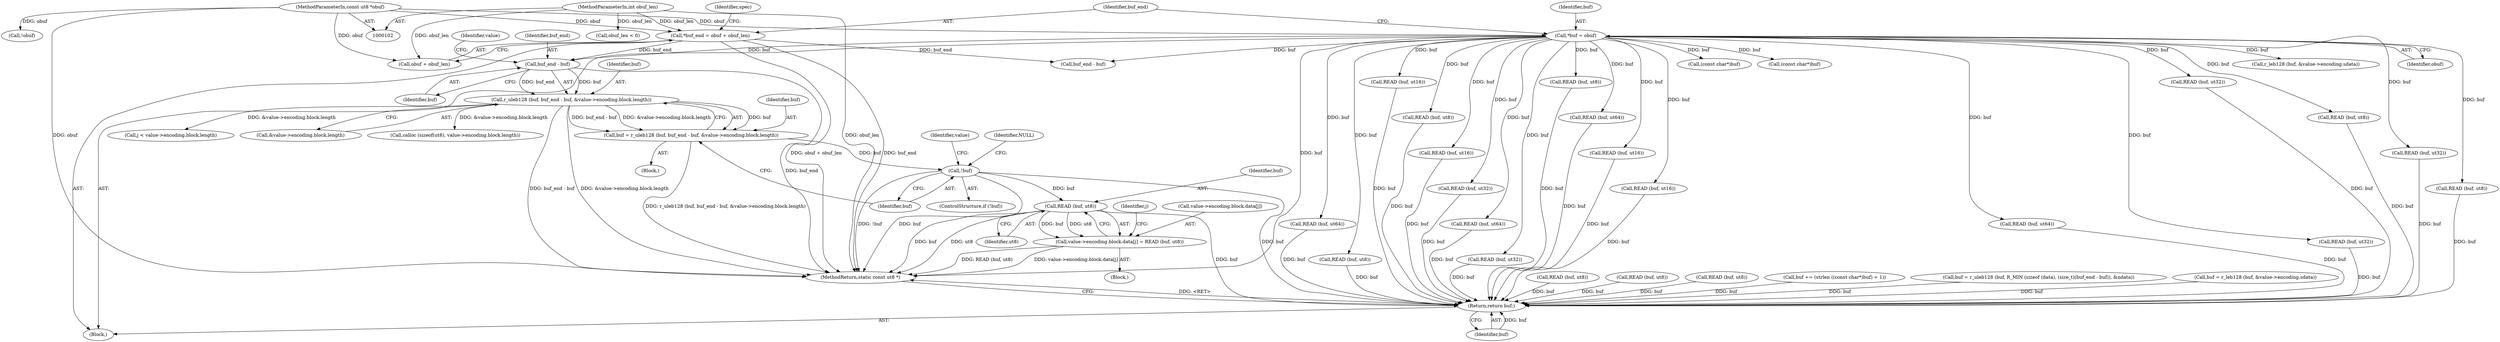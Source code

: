 digraph "0_radare2_2ca9ab45891b6ae8e32b6c28c81eebca059cbe5d_0@pointer" {
"1000516" [label="(Call,READ (buf, ut8))"];
"1000467" [label="(Call,!buf)"];
"1000451" [label="(Call,buf = r_uleb128 (buf, buf_end - buf, &value->encoding.block.length))"];
"1000453" [label="(Call,r_uleb128 (buf, buf_end - buf, &value->encoding.block.length))"];
"1000455" [label="(Call,buf_end - buf)"];
"1000116" [label="(Call,*buf_end = obuf + obuf_len)"];
"1000103" [label="(MethodParameterIn,const ut8 *obuf)"];
"1000104" [label="(MethodParameterIn,int obuf_len)"];
"1000112" [label="(Call,*buf = obuf)"];
"1000506" [label="(Call,value->encoding.block.data[j] = READ (buf, ut8))"];
"1000794" [label="(Return,return buf;)"];
"1000116" [label="(Call,*buf_end = obuf + obuf_len)"];
"1000133" [label="(Call,!obuf)"];
"1000596" [label="(Call,r_leb128 (buf, &value->encoding.sdata))"];
"1000753" [label="(Call,READ (buf, ut32))"];
"1000529" [label="(Call,READ (buf, ut8))"];
"1000452" [label="(Identifier,buf)"];
"1000409" [label="(Call,READ (buf, ut32))"];
"1000378" [label="(Call,READ (buf, ut8))"];
"1000455" [label="(Call,buf_end - buf)"];
"1000114" [label="(Identifier,obuf)"];
"1000795" [label="(Identifier,buf)"];
"1000476" [label="(Identifier,value)"];
"1000517" [label="(Identifier,buf)"];
"1000589" [label="(Call,READ (buf, ut8))"];
"1000454" [label="(Identifier,buf)"];
"1000420" [label="(Call,READ (buf, ut64))"];
"1000200" [label="(Call,READ (buf, ut8))"];
"1000186" [label="(Block,)"];
"1000480" [label="(Call,calloc (sizeof(ut8), value->encoding.block.length))"];
"1000118" [label="(Call,obuf + obuf_len)"];
"1000507" [label="(Call,value->encoding.block.data[j])"];
"1000458" [label="(Call,&value->encoding.block.length)"];
"1000125" [label="(Identifier,spec)"];
"1000257" [label="(Call,READ (buf, ut16))"];
"1000796" [label="(MethodReturn,static const ut8 *)"];
"1000731" [label="(Call,READ (buf, ut8))"];
"1000578" [label="(Call,READ (buf, ut8))"];
"1000110" [label="(Block,)"];
"1000453" [label="(Call,r_uleb128 (buf, buf_end - buf, &value->encoding.block.length))"];
"1000505" [label="(Block,)"];
"1000315" [label="(Call,READ (buf, ut8))"];
"1000211" [label="(Call,READ (buf, ut16))"];
"1000441" [label="(Call,buf += (strlen ((const char*)buf) + 1))"];
"1000457" [label="(Identifier,buf)"];
"1000468" [label="(Identifier,buf)"];
"1000117" [label="(Identifier,buf_end)"];
"1000328" [label="(Call,READ (buf, ut32))"];
"1000466" [label="(ControlStructure,if (!buf))"];
"1000233" [label="(Call,READ (buf, ut64))"];
"1000614" [label="(Call,READ (buf, ut32))"];
"1000135" [label="(Call,obuf_len < 0)"];
"1000103" [label="(MethodParameterIn,const ut8 *obuf)"];
"1000775" [label="(Call,READ (buf, ut8))"];
"1000764" [label="(Call,READ (buf, ut64))"];
"1000112" [label="(Call,*buf = obuf)"];
"1000675" [label="(Call,buf = r_uleb128 (buf, R_MIN (sizeof (data), (size_t)(buf_end - buf)), &ndata))"];
"1000494" [label="(Call,j < value->encoding.block.length)"];
"1000516" [label="(Call,READ (buf, ut8))"];
"1000794" [label="(Return,return buf;)"];
"1000518" [label="(Identifier,ut8)"];
"1000437" [label="(Call,(const char*)buf)"];
"1000742" [label="(Call,READ (buf, ut16))"];
"1000456" [label="(Identifier,buf_end)"];
"1000113" [label="(Identifier,buf)"];
"1000445" [label="(Call,(const char*)buf)"];
"1000504" [label="(Identifier,j)"];
"1000398" [label="(Call,READ (buf, ut16))"];
"1000467" [label="(Call,!buf)"];
"1000720" [label="(Call,READ (buf, ut64))"];
"1000506" [label="(Call,value->encoding.block.data[j] = READ (buf, ut8))"];
"1000462" [label="(Identifier,value)"];
"1000451" [label="(Call,buf = r_uleb128 (buf, buf_end - buf, &value->encoding.block.length))"];
"1000471" [label="(Identifier,NULL)"];
"1000222" [label="(Call,READ (buf, ut32))"];
"1000594" [label="(Call,buf = r_leb128 (buf, &value->encoding.sdata))"];
"1000104" [label="(MethodParameterIn,int obuf_len)"];
"1000684" [label="(Call,buf_end - buf)"];
"1000516" -> "1000506"  [label="AST: "];
"1000516" -> "1000518"  [label="CFG: "];
"1000517" -> "1000516"  [label="AST: "];
"1000518" -> "1000516"  [label="AST: "];
"1000506" -> "1000516"  [label="CFG: "];
"1000516" -> "1000796"  [label="DDG: ut8"];
"1000516" -> "1000796"  [label="DDG: buf"];
"1000516" -> "1000506"  [label="DDG: buf"];
"1000516" -> "1000506"  [label="DDG: ut8"];
"1000467" -> "1000516"  [label="DDG: buf"];
"1000516" -> "1000794"  [label="DDG: buf"];
"1000467" -> "1000466"  [label="AST: "];
"1000467" -> "1000468"  [label="CFG: "];
"1000468" -> "1000467"  [label="AST: "];
"1000471" -> "1000467"  [label="CFG: "];
"1000476" -> "1000467"  [label="CFG: "];
"1000467" -> "1000796"  [label="DDG: buf"];
"1000467" -> "1000796"  [label="DDG: !buf"];
"1000451" -> "1000467"  [label="DDG: buf"];
"1000467" -> "1000794"  [label="DDG: buf"];
"1000451" -> "1000186"  [label="AST: "];
"1000451" -> "1000453"  [label="CFG: "];
"1000452" -> "1000451"  [label="AST: "];
"1000453" -> "1000451"  [label="AST: "];
"1000468" -> "1000451"  [label="CFG: "];
"1000451" -> "1000796"  [label="DDG: r_uleb128 (buf, buf_end - buf, &value->encoding.block.length)"];
"1000453" -> "1000451"  [label="DDG: buf"];
"1000453" -> "1000451"  [label="DDG: buf_end - buf"];
"1000453" -> "1000451"  [label="DDG: &value->encoding.block.length"];
"1000453" -> "1000458"  [label="CFG: "];
"1000454" -> "1000453"  [label="AST: "];
"1000455" -> "1000453"  [label="AST: "];
"1000458" -> "1000453"  [label="AST: "];
"1000453" -> "1000796"  [label="DDG: buf_end - buf"];
"1000453" -> "1000796"  [label="DDG: &value->encoding.block.length"];
"1000455" -> "1000453"  [label="DDG: buf"];
"1000455" -> "1000453"  [label="DDG: buf_end"];
"1000453" -> "1000480"  [label="DDG: &value->encoding.block.length"];
"1000453" -> "1000494"  [label="DDG: &value->encoding.block.length"];
"1000455" -> "1000457"  [label="CFG: "];
"1000456" -> "1000455"  [label="AST: "];
"1000457" -> "1000455"  [label="AST: "];
"1000462" -> "1000455"  [label="CFG: "];
"1000455" -> "1000796"  [label="DDG: buf_end"];
"1000116" -> "1000455"  [label="DDG: buf_end"];
"1000112" -> "1000455"  [label="DDG: buf"];
"1000116" -> "1000110"  [label="AST: "];
"1000116" -> "1000118"  [label="CFG: "];
"1000117" -> "1000116"  [label="AST: "];
"1000118" -> "1000116"  [label="AST: "];
"1000125" -> "1000116"  [label="CFG: "];
"1000116" -> "1000796"  [label="DDG: buf_end"];
"1000116" -> "1000796"  [label="DDG: obuf + obuf_len"];
"1000103" -> "1000116"  [label="DDG: obuf"];
"1000104" -> "1000116"  [label="DDG: obuf_len"];
"1000116" -> "1000684"  [label="DDG: buf_end"];
"1000103" -> "1000102"  [label="AST: "];
"1000103" -> "1000796"  [label="DDG: obuf"];
"1000103" -> "1000112"  [label="DDG: obuf"];
"1000103" -> "1000118"  [label="DDG: obuf"];
"1000103" -> "1000133"  [label="DDG: obuf"];
"1000104" -> "1000102"  [label="AST: "];
"1000104" -> "1000796"  [label="DDG: obuf_len"];
"1000104" -> "1000118"  [label="DDG: obuf_len"];
"1000104" -> "1000135"  [label="DDG: obuf_len"];
"1000112" -> "1000110"  [label="AST: "];
"1000112" -> "1000114"  [label="CFG: "];
"1000113" -> "1000112"  [label="AST: "];
"1000114" -> "1000112"  [label="AST: "];
"1000117" -> "1000112"  [label="CFG: "];
"1000112" -> "1000796"  [label="DDG: buf"];
"1000112" -> "1000200"  [label="DDG: buf"];
"1000112" -> "1000211"  [label="DDG: buf"];
"1000112" -> "1000222"  [label="DDG: buf"];
"1000112" -> "1000233"  [label="DDG: buf"];
"1000112" -> "1000257"  [label="DDG: buf"];
"1000112" -> "1000328"  [label="DDG: buf"];
"1000112" -> "1000398"  [label="DDG: buf"];
"1000112" -> "1000409"  [label="DDG: buf"];
"1000112" -> "1000420"  [label="DDG: buf"];
"1000112" -> "1000437"  [label="DDG: buf"];
"1000112" -> "1000445"  [label="DDG: buf"];
"1000112" -> "1000529"  [label="DDG: buf"];
"1000112" -> "1000589"  [label="DDG: buf"];
"1000112" -> "1000596"  [label="DDG: buf"];
"1000112" -> "1000614"  [label="DDG: buf"];
"1000112" -> "1000684"  [label="DDG: buf"];
"1000112" -> "1000720"  [label="DDG: buf"];
"1000112" -> "1000731"  [label="DDG: buf"];
"1000112" -> "1000742"  [label="DDG: buf"];
"1000112" -> "1000753"  [label="DDG: buf"];
"1000112" -> "1000764"  [label="DDG: buf"];
"1000112" -> "1000775"  [label="DDG: buf"];
"1000506" -> "1000505"  [label="AST: "];
"1000507" -> "1000506"  [label="AST: "];
"1000504" -> "1000506"  [label="CFG: "];
"1000506" -> "1000796"  [label="DDG: value->encoding.block.data[j]"];
"1000506" -> "1000796"  [label="DDG: READ (buf, ut8)"];
"1000794" -> "1000110"  [label="AST: "];
"1000794" -> "1000795"  [label="CFG: "];
"1000795" -> "1000794"  [label="AST: "];
"1000796" -> "1000794"  [label="CFG: "];
"1000794" -> "1000796"  [label="DDG: <RET>"];
"1000795" -> "1000794"  [label="DDG: buf"];
"1000578" -> "1000794"  [label="DDG: buf"];
"1000222" -> "1000794"  [label="DDG: buf"];
"1000594" -> "1000794"  [label="DDG: buf"];
"1000589" -> "1000794"  [label="DDG: buf"];
"1000315" -> "1000794"  [label="DDG: buf"];
"1000211" -> "1000794"  [label="DDG: buf"];
"1000398" -> "1000794"  [label="DDG: buf"];
"1000441" -> "1000794"  [label="DDG: buf"];
"1000753" -> "1000794"  [label="DDG: buf"];
"1000675" -> "1000794"  [label="DDG: buf"];
"1000200" -> "1000794"  [label="DDG: buf"];
"1000775" -> "1000794"  [label="DDG: buf"];
"1000378" -> "1000794"  [label="DDG: buf"];
"1000720" -> "1000794"  [label="DDG: buf"];
"1000614" -> "1000794"  [label="DDG: buf"];
"1000257" -> "1000794"  [label="DDG: buf"];
"1000529" -> "1000794"  [label="DDG: buf"];
"1000328" -> "1000794"  [label="DDG: buf"];
"1000742" -> "1000794"  [label="DDG: buf"];
"1000409" -> "1000794"  [label="DDG: buf"];
"1000233" -> "1000794"  [label="DDG: buf"];
"1000420" -> "1000794"  [label="DDG: buf"];
"1000764" -> "1000794"  [label="DDG: buf"];
"1000731" -> "1000794"  [label="DDG: buf"];
}
